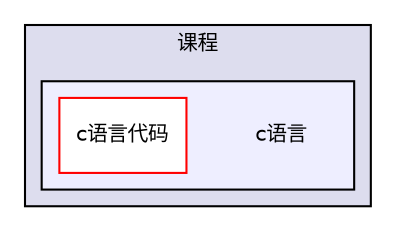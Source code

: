 digraph "D:/杂事/课程/c语言" {
  compound=true
  node [ fontsize="10", fontname="Helvetica"];
  edge [ labelfontsize="10", labelfontname="Helvetica"];
  subgraph clusterdir_b18ca93acdb2fe7d0b4612c886a541ba {
    graph [ bgcolor="#ddddee", pencolor="black", label="课程" fontname="Helvetica", fontsize="10", URL="dir_b18ca93acdb2fe7d0b4612c886a541ba.html"]
  subgraph clusterdir_b95ab745dd1369f7c09164ce3f166ac0 {
    graph [ bgcolor="#eeeeff", pencolor="black", label="" URL="dir_b95ab745dd1369f7c09164ce3f166ac0.html"];
    dir_b95ab745dd1369f7c09164ce3f166ac0 [shape=plaintext label="c语言"];
    dir_2710f86910d3ff55b50a9661cee77447 [shape=box label="c语言代码" color="red" fillcolor="white" style="filled" URL="dir_2710f86910d3ff55b50a9661cee77447.html"];
  }
  }
}
